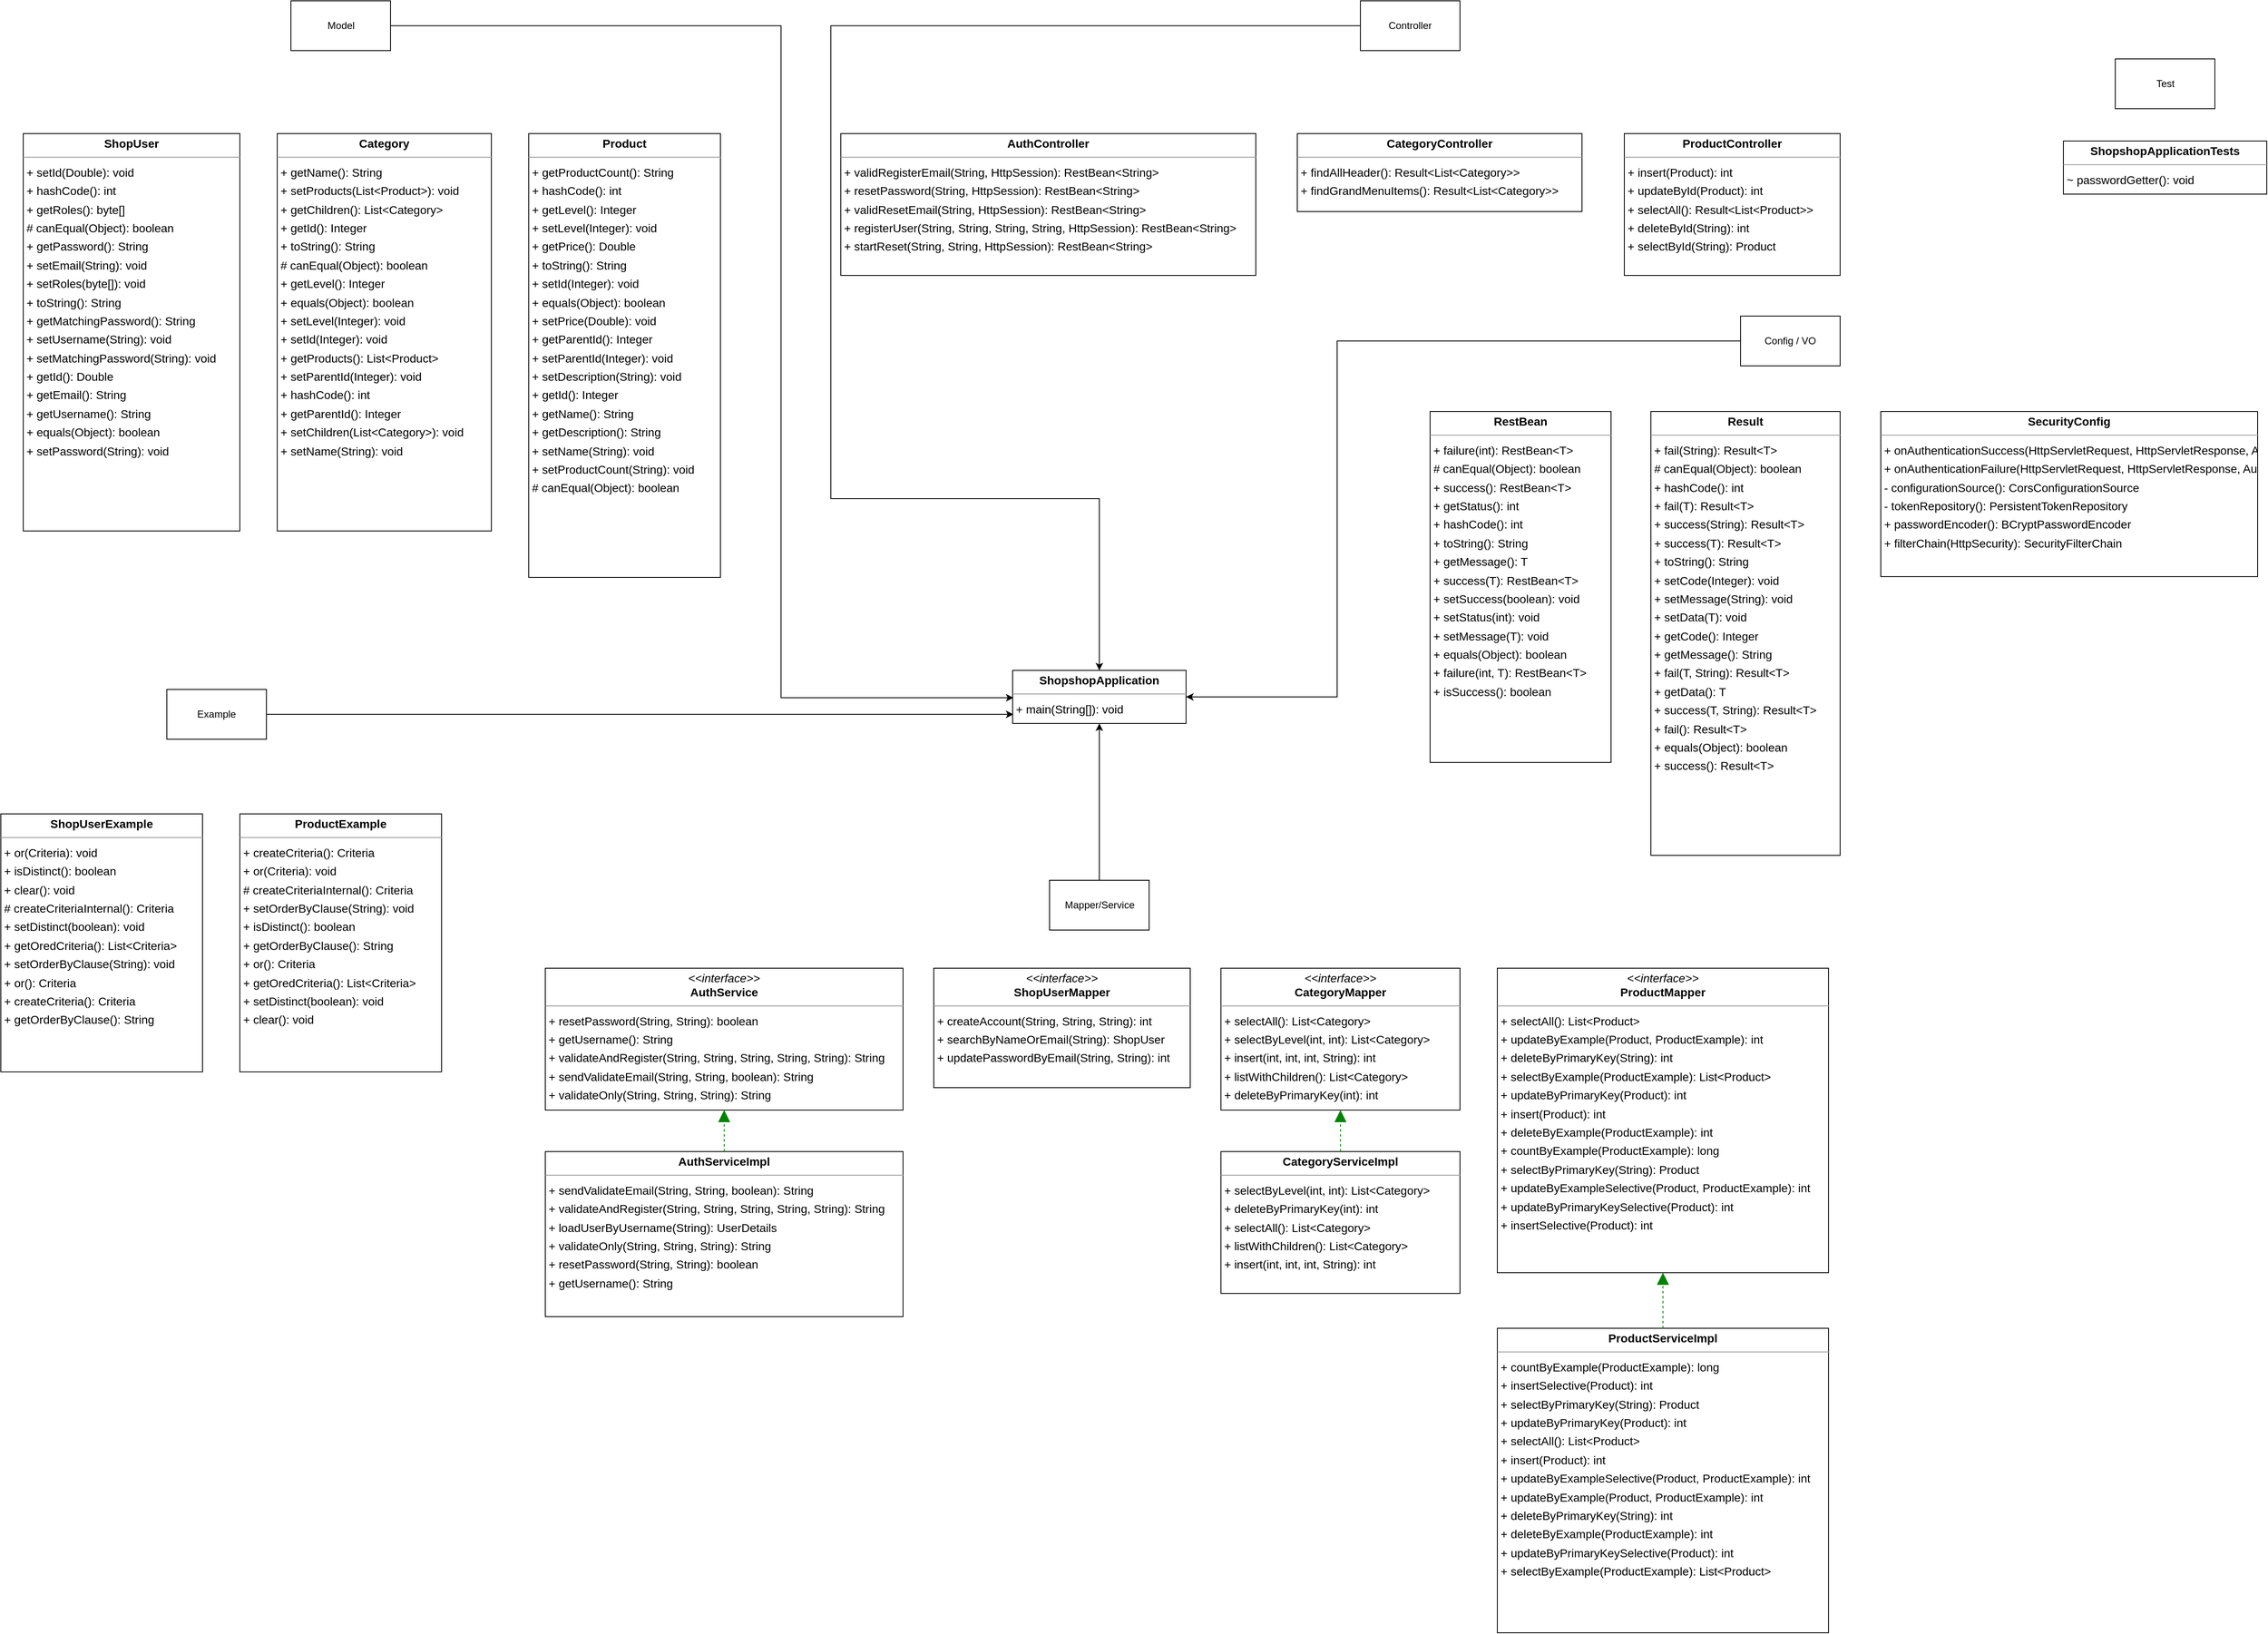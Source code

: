 <mxfile version="20.3.0" type="device"><diagram id="OKee8MnDva1WOE2VJX7g" name="Page-1"><mxGraphModel dx="5694" dy="3007" grid="1" gridSize="10" guides="1" tooltips="1" connect="1" arrows="1" fold="1" page="0" pageScale="1" pageWidth="850" pageHeight="1100" background="none" math="0" shadow="0"><root><mxCell id="0"/><mxCell id="1" parent="0"/><mxCell id="node12" value="&lt;p style=&quot;margin:0px;margin-top:4px;text-align:center;&quot;&gt;&lt;b&gt;AuthController&lt;/b&gt;&lt;/p&gt;&lt;hr size=&quot;1&quot;/&gt;&lt;p style=&quot;margin:0 0 0 4px;line-height:1.6;&quot;&gt;+ validRegisterEmail(String, HttpSession): RestBean&amp;lt;String&amp;gt;&lt;br/&gt;+ resetPassword(String, HttpSession): RestBean&amp;lt;String&amp;gt;&lt;br/&gt;+ validResetEmail(String, HttpSession): RestBean&amp;lt;String&amp;gt;&lt;br/&gt;+ registerUser(String, String, String, String, HttpSession): RestBean&amp;lt;String&amp;gt;&lt;br/&gt;+ startReset(String, String, HttpSession): RestBean&amp;lt;String&amp;gt;&lt;/p&gt;" style="verticalAlign=top;align=left;overflow=fill;fontSize=14;fontFamily=Helvetica;html=1;rounded=0;shadow=0;comic=0;labelBackgroundColor=none;strokeWidth=1;" parent="1" vertex="1"><mxGeometry x="-1078" y="-690" width="500" height="171" as="geometry"/></mxCell><mxCell id="node4" value="&lt;p style=&quot;margin:0px;margin-top:4px;text-align:center;&quot;&gt;&lt;i&gt;&amp;lt;&amp;lt;interface&amp;gt;&amp;gt;&lt;/i&gt;&lt;br/&gt;&lt;b&gt;AuthService&lt;/b&gt;&lt;/p&gt;&lt;hr size=&quot;1&quot;/&gt;&lt;p style=&quot;margin:0 0 0 4px;line-height:1.6;&quot;&gt;+ resetPassword(String, String): boolean&lt;br/&gt;+ getUsername(): String&lt;br/&gt;+ validateAndRegister(String, String, String, String, String): String&lt;br/&gt;+ sendValidateEmail(String, String, boolean): String&lt;br/&gt;+ validateOnly(String, String, String): String&lt;/p&gt;" style="verticalAlign=top;align=left;overflow=fill;fontSize=14;fontFamily=Helvetica;html=1;rounded=0;shadow=0;comic=0;labelBackgroundColor=none;strokeWidth=1;" parent="1" vertex="1"><mxGeometry x="-1434" y="316" width="431" height="171" as="geometry"/></mxCell><mxCell id="node0" value="&lt;p style=&quot;margin:0px;margin-top:4px;text-align:center;&quot;&gt;&lt;b&gt;AuthServiceImpl&lt;/b&gt;&lt;/p&gt;&lt;hr size=&quot;1&quot;/&gt;&lt;p style=&quot;margin:0 0 0 4px;line-height:1.6;&quot;&gt;+ sendValidateEmail(String, String, boolean): String&lt;br/&gt;+ validateAndRegister(String, String, String, String, String): String&lt;br/&gt;+ loadUserByUsername(String): UserDetails&lt;br/&gt;+ validateOnly(String, String, String): String&lt;br/&gt;+ resetPassword(String, String): boolean&lt;br/&gt;+ getUsername(): String&lt;/p&gt;" style="verticalAlign=top;align=left;overflow=fill;fontSize=14;fontFamily=Helvetica;html=1;rounded=0;shadow=0;comic=0;labelBackgroundColor=none;strokeWidth=1;" parent="1" vertex="1"><mxGeometry x="-1434" y="537" width="431" height="199" as="geometry"/></mxCell><mxCell id="node13" value="&lt;p style=&quot;margin:0px;margin-top:4px;text-align:center;&quot;&gt;&lt;b&gt;Category&lt;/b&gt;&lt;/p&gt;&lt;hr size=&quot;1&quot;/&gt;&lt;p style=&quot;margin:0 0 0 4px;line-height:1.6;&quot;&gt;+ getName(): String&lt;br/&gt;+ setProducts(List&amp;lt;Product&amp;gt;): void&lt;br/&gt;+ getChildren(): List&amp;lt;Category&amp;gt;&lt;br/&gt;+ getId(): Integer&lt;br/&gt;+ toString(): String&lt;br/&gt;# canEqual(Object): boolean&lt;br/&gt;+ getLevel(): Integer&lt;br/&gt;+ equals(Object): boolean&lt;br/&gt;+ setLevel(Integer): void&lt;br/&gt;+ setId(Integer): void&lt;br/&gt;+ getProducts(): List&amp;lt;Product&amp;gt;&lt;br/&gt;+ setParentId(Integer): void&lt;br/&gt;+ hashCode(): int&lt;br/&gt;+ getParentId(): Integer&lt;br/&gt;+ setChildren(List&amp;lt;Category&amp;gt;): void&lt;br/&gt;+ setName(String): void&lt;/p&gt;" style="verticalAlign=top;align=left;overflow=fill;fontSize=14;fontFamily=Helvetica;html=1;rounded=0;shadow=0;comic=0;labelBackgroundColor=none;strokeWidth=1;" parent="1" vertex="1"><mxGeometry x="-1757" y="-690" width="258" height="479" as="geometry"/></mxCell><mxCell id="node16" value="&lt;p style=&quot;margin:0px;margin-top:4px;text-align:center;&quot;&gt;&lt;b&gt;CategoryController&lt;/b&gt;&lt;/p&gt;&lt;hr size=&quot;1&quot;/&gt;&lt;p style=&quot;margin:0 0 0 4px;line-height:1.6;&quot;&gt;+ findAllHeader(): Result&amp;lt;List&amp;lt;Category&amp;gt;&amp;gt;&lt;br/&gt;+ findGrandMenuItems(): Result&amp;lt;List&amp;lt;Category&amp;gt;&amp;gt;&lt;/p&gt;" style="verticalAlign=top;align=left;overflow=fill;fontSize=14;fontFamily=Helvetica;html=1;rounded=0;shadow=0;comic=0;labelBackgroundColor=none;strokeWidth=1;" parent="1" vertex="1"><mxGeometry x="-528" y="-690" width="343" height="94" as="geometry"/></mxCell><mxCell id="node7" value="&lt;p style=&quot;margin:0px;margin-top:4px;text-align:center;&quot;&gt;&lt;i&gt;&amp;lt;&amp;lt;interface&amp;gt;&amp;gt;&lt;/i&gt;&lt;br/&gt;&lt;b&gt;CategoryMapper&lt;/b&gt;&lt;/p&gt;&lt;hr size=&quot;1&quot;/&gt;&lt;p style=&quot;margin:0 0 0 4px;line-height:1.6;&quot;&gt;+ selectAll(): List&amp;lt;Category&amp;gt;&lt;br/&gt;+ selectByLevel(int, int): List&amp;lt;Category&amp;gt;&lt;br/&gt;+ insert(int, int, int, String): int&lt;br/&gt;+ listWithChildren(): List&amp;lt;Category&amp;gt;&lt;br/&gt;+ deleteByPrimaryKey(int): int&lt;/p&gt;" style="verticalAlign=top;align=left;overflow=fill;fontSize=14;fontFamily=Helvetica;html=1;rounded=0;shadow=0;comic=0;labelBackgroundColor=none;strokeWidth=1;" parent="1" vertex="1"><mxGeometry x="-620" y="316" width="288" height="171" as="geometry"/></mxCell><mxCell id="node10" value="&lt;p style=&quot;margin:0px;margin-top:4px;text-align:center;&quot;&gt;&lt;b&gt;CategoryServiceImpl&lt;/b&gt;&lt;/p&gt;&lt;hr size=&quot;1&quot;/&gt;&lt;p style=&quot;margin:0 0 0 4px;line-height:1.6;&quot;&gt;+ selectByLevel(int, int): List&amp;lt;Category&amp;gt;&lt;br/&gt;+ deleteByPrimaryKey(int): int&lt;br/&gt;+ selectAll(): List&amp;lt;Category&amp;gt;&lt;br/&gt;+ listWithChildren(): List&amp;lt;Category&amp;gt;&lt;br/&gt;+ insert(int, int, int, String): int&lt;/p&gt;" style="verticalAlign=top;align=left;overflow=fill;fontSize=14;fontFamily=Helvetica;html=1;rounded=0;shadow=0;comic=0;labelBackgroundColor=none;strokeWidth=1;" parent="1" vertex="1"><mxGeometry x="-620" y="537" width="288" height="171" as="geometry"/></mxCell><mxCell id="node19" value="&lt;p style=&quot;margin:0px;margin-top:4px;text-align:center;&quot;&gt;&lt;b&gt;Product&lt;/b&gt;&lt;/p&gt;&lt;hr size=&quot;1&quot;/&gt;&lt;p style=&quot;margin:0 0 0 4px;line-height:1.6;&quot;&gt;+ getProductCount(): String&lt;br/&gt;+ hashCode(): int&lt;br/&gt;+ getLevel(): Integer&lt;br/&gt;+ setLevel(Integer): void&lt;br/&gt;+ getPrice(): Double&lt;br/&gt;+ toString(): String&lt;br/&gt;+ setId(Integer): void&lt;br/&gt;+ equals(Object): boolean&lt;br/&gt;+ setPrice(Double): void&lt;br/&gt;+ getParentId(): Integer&lt;br/&gt;+ setParentId(Integer): void&lt;br/&gt;+ setDescription(String): void&lt;br/&gt;+ getId(): Integer&lt;br/&gt;+ getName(): String&lt;br/&gt;+ getDescription(): String&lt;br/&gt;+ setName(String): void&lt;br/&gt;+ setProductCount(String): void&lt;br/&gt;# canEqual(Object): boolean&lt;/p&gt;" style="verticalAlign=top;align=left;overflow=fill;fontSize=14;fontFamily=Helvetica;html=1;rounded=0;shadow=0;comic=0;labelBackgroundColor=none;strokeWidth=1;" parent="1" vertex="1"><mxGeometry x="-1454" y="-690" width="231" height="535" as="geometry"/></mxCell><mxCell id="node15" value="&lt;p style=&quot;margin:0px;margin-top:4px;text-align:center;&quot;&gt;&lt;b&gt;ProductController&lt;/b&gt;&lt;/p&gt;&lt;hr size=&quot;1&quot;/&gt;&lt;p style=&quot;margin:0 0 0 4px;line-height:1.6;&quot;&gt;+ insert(Product): int&lt;br/&gt;+ updateById(Product): int&lt;br/&gt;+ selectAll(): Result&amp;lt;List&amp;lt;Product&amp;gt;&amp;gt;&lt;br/&gt;+ deleteById(String): int&lt;br/&gt;+ selectById(String): Product&lt;/p&gt;" style="verticalAlign=top;align=left;overflow=fill;fontSize=14;fontFamily=Helvetica;html=1;rounded=0;shadow=0;comic=0;labelBackgroundColor=none;strokeWidth=1;" parent="1" vertex="1"><mxGeometry x="-134" y="-690" width="260" height="171" as="geometry"/></mxCell><mxCell id="node6" value="&lt;p style=&quot;margin:0px;margin-top:4px;text-align:center;&quot;&gt;&lt;b&gt;ProductExample&lt;/b&gt;&lt;/p&gt;&lt;hr size=&quot;1&quot;/&gt;&lt;p style=&quot;margin:0 0 0 4px;line-height:1.6;&quot;&gt;+ createCriteria(): Criteria&lt;br/&gt;+ or(Criteria): void&lt;br/&gt;# createCriteriaInternal(): Criteria&lt;br/&gt;+ setOrderByClause(String): void&lt;br/&gt;+ isDistinct(): boolean&lt;br/&gt;+ getOrderByClause(): String&lt;br/&gt;+ or(): Criteria&lt;br/&gt;+ getOredCriteria(): List&amp;lt;Criteria&amp;gt;&lt;br/&gt;+ setDistinct(boolean): void&lt;br/&gt;+ clear(): void&lt;/p&gt;" style="verticalAlign=top;align=left;overflow=fill;fontSize=14;fontFamily=Helvetica;html=1;rounded=0;shadow=0;comic=0;labelBackgroundColor=none;strokeWidth=1;" parent="1" vertex="1"><mxGeometry x="-1802" y="130" width="243" height="311" as="geometry"/></mxCell><mxCell id="node1" value="&lt;p style=&quot;margin:0px;margin-top:4px;text-align:center;&quot;&gt;&lt;i&gt;&amp;lt;&amp;lt;interface&amp;gt;&amp;gt;&lt;/i&gt;&lt;br/&gt;&lt;b&gt;ProductMapper&lt;/b&gt;&lt;/p&gt;&lt;hr size=&quot;1&quot;/&gt;&lt;p style=&quot;margin:0 0 0 4px;line-height:1.6;&quot;&gt;+ selectAll(): List&amp;lt;Product&amp;gt;&lt;br/&gt;+ updateByExample(Product, ProductExample): int&lt;br/&gt;+ deleteByPrimaryKey(String): int&lt;br/&gt;+ selectByExample(ProductExample): List&amp;lt;Product&amp;gt;&lt;br/&gt;+ updateByPrimaryKey(Product): int&lt;br/&gt;+ insert(Product): int&lt;br/&gt;+ deleteByExample(ProductExample): int&lt;br/&gt;+ countByExample(ProductExample): long&lt;br/&gt;+ selectByPrimaryKey(String): Product&lt;br/&gt;+ updateByExampleSelective(Product, ProductExample): int&lt;br/&gt;+ updateByPrimaryKeySelective(Product): int&lt;br/&gt;+ insertSelective(Product): int&lt;/p&gt;" style="verticalAlign=top;align=left;overflow=fill;fontSize=14;fontFamily=Helvetica;html=1;rounded=0;shadow=0;comic=0;labelBackgroundColor=none;strokeWidth=1;" parent="1" vertex="1"><mxGeometry x="-287" y="316" width="399" height="367" as="geometry"/></mxCell><mxCell id="node17" value="&lt;p style=&quot;margin:0px;margin-top:4px;text-align:center;&quot;&gt;&lt;b&gt;ProductServiceImpl&lt;/b&gt;&lt;/p&gt;&lt;hr size=&quot;1&quot;/&gt;&lt;p style=&quot;margin:0 0 0 4px;line-height:1.6;&quot;&gt;+ countByExample(ProductExample): long&lt;br/&gt;+ insertSelective(Product): int&lt;br/&gt;+ selectByPrimaryKey(String): Product&lt;br/&gt;+ updateByPrimaryKey(Product): int&lt;br/&gt;+ selectAll(): List&amp;lt;Product&amp;gt;&lt;br/&gt;+ insert(Product): int&lt;br/&gt;+ updateByExampleSelective(Product, ProductExample): int&lt;br/&gt;+ updateByExample(Product, ProductExample): int&lt;br/&gt;+ deleteByPrimaryKey(String): int&lt;br/&gt;+ deleteByExample(ProductExample): int&lt;br/&gt;+ updateByPrimaryKeySelective(Product): int&lt;br/&gt;+ selectByExample(ProductExample): List&amp;lt;Product&amp;gt;&lt;/p&gt;" style="verticalAlign=top;align=left;overflow=fill;fontSize=14;fontFamily=Helvetica;html=1;rounded=0;shadow=0;comic=0;labelBackgroundColor=none;strokeWidth=1;" parent="1" vertex="1"><mxGeometry x="-287" y="750" width="399" height="367" as="geometry"/></mxCell><mxCell id="node18" value="&lt;p style=&quot;margin:0px;margin-top:4px;text-align:center;&quot;&gt;&lt;b&gt;RestBean&lt;T&gt;&lt;/b&gt;&lt;/p&gt;&lt;hr size=&quot;1&quot;/&gt;&lt;p style=&quot;margin:0 0 0 4px;line-height:1.6;&quot;&gt;+ failure(int): RestBean&amp;lt;T&amp;gt;&lt;br/&gt;# canEqual(Object): boolean&lt;br/&gt;+ success(): RestBean&amp;lt;T&amp;gt;&lt;br/&gt;+ getStatus(): int&lt;br/&gt;+ hashCode(): int&lt;br/&gt;+ toString(): String&lt;br/&gt;+ getMessage(): T&lt;br/&gt;+ success(T): RestBean&amp;lt;T&amp;gt;&lt;br/&gt;+ setSuccess(boolean): void&lt;br/&gt;+ setStatus(int): void&lt;br/&gt;+ setMessage(T): void&lt;br/&gt;+ equals(Object): boolean&lt;br/&gt;+ failure(int, T): RestBean&amp;lt;T&amp;gt;&lt;br/&gt;+ isSuccess(): boolean&lt;/p&gt;" style="verticalAlign=top;align=left;overflow=fill;fontSize=14;fontFamily=Helvetica;html=1;rounded=0;shadow=0;comic=0;labelBackgroundColor=none;strokeWidth=1;" parent="1" vertex="1"><mxGeometry x="-368" y="-355" width="218" height="423" as="geometry"/></mxCell><mxCell id="node2" value="&lt;p style=&quot;margin:0px;margin-top:4px;text-align:center;&quot;&gt;&lt;b&gt;Result&lt;T&gt;&lt;/b&gt;&lt;/p&gt;&lt;hr size=&quot;1&quot;/&gt;&lt;p style=&quot;margin:0 0 0 4px;line-height:1.6;&quot;&gt;+ fail(String): Result&amp;lt;T&amp;gt;&lt;br/&gt;# canEqual(Object): boolean&lt;br/&gt;+ hashCode(): int&lt;br/&gt;+ fail(T): Result&amp;lt;T&amp;gt;&lt;br/&gt;+ success(String): Result&amp;lt;T&amp;gt;&lt;br/&gt;+ success(T): Result&amp;lt;T&amp;gt;&lt;br/&gt;+ toString(): String&lt;br/&gt;+ setCode(Integer): void&lt;br/&gt;+ setMessage(String): void&lt;br/&gt;+ setData(T): void&lt;br/&gt;+ getCode(): Integer&lt;br/&gt;+ getMessage(): String&lt;br/&gt;+ fail(T, String): Result&amp;lt;T&amp;gt;&lt;br/&gt;+ getData(): T&lt;br/&gt;+ success(T, String): Result&amp;lt;T&amp;gt;&lt;br/&gt;+ fail(): Result&amp;lt;T&amp;gt;&lt;br/&gt;+ equals(Object): boolean&lt;br/&gt;+ success(): Result&amp;lt;T&amp;gt;&lt;/p&gt;" style="verticalAlign=top;align=left;overflow=fill;fontSize=14;fontFamily=Helvetica;html=1;rounded=0;shadow=0;comic=0;labelBackgroundColor=none;strokeWidth=1;" parent="1" vertex="1"><mxGeometry x="-102" y="-355" width="228" height="535" as="geometry"/></mxCell><mxCell id="node14" value="&lt;p style=&quot;margin:0px;margin-top:4px;text-align:center;&quot;&gt;&lt;b&gt;SecurityConfig&lt;/b&gt;&lt;/p&gt;&lt;hr size=&quot;1&quot;/&gt;&lt;p style=&quot;margin:0 0 0 4px;line-height:1.6;&quot;&gt;+ onAuthenticationSuccess(HttpServletRequest, HttpServletResponse, Authentication): void&lt;br/&gt;+ onAuthenticationFailure(HttpServletRequest, HttpServletResponse, AuthenticationException): void&lt;br/&gt;- configurationSource(): CorsConfigurationSource&lt;br/&gt;- tokenRepository(): PersistentTokenRepository&lt;br/&gt;+ passwordEncoder(): BCryptPasswordEncoder&lt;br/&gt;+ filterChain(HttpSecurity): SecurityFilterChain&lt;/p&gt;" style="verticalAlign=top;align=left;overflow=fill;fontSize=14;fontFamily=Helvetica;html=1;rounded=0;shadow=0;comic=0;labelBackgroundColor=none;strokeWidth=1;" parent="1" vertex="1"><mxGeometry x="175" y="-355" width="454" height="199" as="geometry"/></mxCell><mxCell id="node11" value="&lt;p style=&quot;margin:0px;margin-top:4px;text-align:center;&quot;&gt;&lt;b&gt;ShopUser&lt;/b&gt;&lt;/p&gt;&lt;hr size=&quot;1&quot;/&gt;&lt;p style=&quot;margin:0 0 0 4px;line-height:1.6;&quot;&gt;+ setId(Double): void&lt;br/&gt;+ hashCode(): int&lt;br/&gt;+ getRoles(): byte[]&lt;br/&gt;# canEqual(Object): boolean&lt;br/&gt;+ getPassword(): String&lt;br/&gt;+ setEmail(String): void&lt;br/&gt;+ setRoles(byte[]): void&lt;br/&gt;+ toString(): String&lt;br/&gt;+ getMatchingPassword(): String&lt;br/&gt;+ setUsername(String): void&lt;br/&gt;+ setMatchingPassword(String): void&lt;br/&gt;+ getId(): Double&lt;br/&gt;+ getEmail(): String&lt;br/&gt;+ getUsername(): String&lt;br/&gt;+ equals(Object): boolean&lt;br/&gt;+ setPassword(String): void&lt;/p&gt;" style="verticalAlign=top;align=left;overflow=fill;fontSize=14;fontFamily=Helvetica;html=1;rounded=0;shadow=0;comic=0;labelBackgroundColor=none;strokeWidth=1;" parent="1" vertex="1"><mxGeometry x="-2063" y="-690" width="261" height="479" as="geometry"/></mxCell><mxCell id="node3" value="&lt;p style=&quot;margin:0px;margin-top:4px;text-align:center;&quot;&gt;&lt;b&gt;ShopUserExample&lt;/b&gt;&lt;/p&gt;&lt;hr size=&quot;1&quot;/&gt;&lt;p style=&quot;margin:0 0 0 4px;line-height:1.6;&quot;&gt;+ or(Criteria): void&lt;br/&gt;+ isDistinct(): boolean&lt;br/&gt;+ clear(): void&lt;br/&gt;# createCriteriaInternal(): Criteria&lt;br/&gt;+ setDistinct(boolean): void&lt;br/&gt;+ getOredCriteria(): List&amp;lt;Criteria&amp;gt;&lt;br/&gt;+ setOrderByClause(String): void&lt;br/&gt;+ or(): Criteria&lt;br/&gt;+ createCriteria(): Criteria&lt;br/&gt;+ getOrderByClause(): String&lt;/p&gt;" style="verticalAlign=top;align=left;overflow=fill;fontSize=14;fontFamily=Helvetica;html=1;rounded=0;shadow=0;comic=0;labelBackgroundColor=none;strokeWidth=1;" parent="1" vertex="1"><mxGeometry x="-2090" y="130" width="243" height="311" as="geometry"/></mxCell><mxCell id="node5" value="&lt;p style=&quot;margin:0px;margin-top:4px;text-align:center;&quot;&gt;&lt;i&gt;&amp;lt;&amp;lt;interface&amp;gt;&amp;gt;&lt;/i&gt;&lt;br/&gt;&lt;b&gt;ShopUserMapper&lt;/b&gt;&lt;/p&gt;&lt;hr size=&quot;1&quot;/&gt;&lt;p style=&quot;margin:0 0 0 4px;line-height:1.6;&quot;&gt;+ createAccount(String, String, String): int&lt;br/&gt;+ searchByNameOrEmail(String): ShopUser&lt;br/&gt;+ updatePasswordByEmail(String, String): int&lt;/p&gt;" style="verticalAlign=top;align=left;overflow=fill;fontSize=14;fontFamily=Helvetica;html=1;rounded=0;shadow=0;comic=0;labelBackgroundColor=none;strokeWidth=1;" parent="1" vertex="1"><mxGeometry x="-966" y="316" width="309" height="144" as="geometry"/></mxCell><mxCell id="node9" value="&lt;p style=&quot;margin:0px;margin-top:4px;text-align:center;&quot;&gt;&lt;b&gt;ShopshopApplication&lt;/b&gt;&lt;/p&gt;&lt;hr size=&quot;1&quot;/&gt;&lt;p style=&quot;margin:0 0 0 4px;line-height:1.6;&quot;&gt;+ main(String[]): void&lt;/p&gt;" style="verticalAlign=top;align=left;overflow=fill;fontSize=14;fontFamily=Helvetica;html=1;rounded=0;shadow=0;comic=0;labelBackgroundColor=none;strokeWidth=1;" parent="1" vertex="1"><mxGeometry x="-871" y="-43" width="209" height="64" as="geometry"/></mxCell><mxCell id="node8" value="&lt;p style=&quot;margin:0px;margin-top:4px;text-align:center;&quot;&gt;&lt;b&gt;ShopshopApplicationTests&lt;/b&gt;&lt;/p&gt;&lt;hr size=&quot;1&quot;/&gt;&lt;p style=&quot;margin:0 0 0 4px;line-height:1.6;&quot;&gt;~ passwordGetter(): void&lt;/p&gt;" style="verticalAlign=top;align=left;overflow=fill;fontSize=14;fontFamily=Helvetica;html=1;rounded=0;shadow=0;comic=0;labelBackgroundColor=none;strokeWidth=1;" parent="1" vertex="1"><mxGeometry x="395" y="-681" width="245" height="64" as="geometry"/></mxCell><mxCell id="edge2" value="" style="html=1;rounded=1;edgeStyle=orthogonalEdgeStyle;dashed=1;startArrow=none;endArrow=block;endSize=12;strokeColor=#008200;exitX=0.500;exitY=0.000;exitDx=0;exitDy=0;entryX=0.500;entryY=1.000;entryDx=0;entryDy=0;" parent="1" source="node0" target="node4" edge="1"><mxGeometry width="50" height="50" relative="1" as="geometry"><Array as="points"/></mxGeometry></mxCell><mxCell id="edge0" value="" style="html=1;rounded=1;edgeStyle=orthogonalEdgeStyle;dashed=1;startArrow=none;endArrow=block;endSize=12;strokeColor=#008200;exitX=0.500;exitY=0.000;exitDx=0;exitDy=0;entryX=0.500;entryY=1.000;entryDx=0;entryDy=0;" parent="1" source="node10" target="node7" edge="1"><mxGeometry width="50" height="50" relative="1" as="geometry"><Array as="points"/></mxGeometry></mxCell><mxCell id="edge1" value="" style="html=1;rounded=1;edgeStyle=orthogonalEdgeStyle;dashed=1;startArrow=none;endArrow=block;endSize=12;strokeColor=#008200;exitX=0.500;exitY=0.000;exitDx=0;exitDy=0;entryX=0.500;entryY=1.000;entryDx=0;entryDy=0;" parent="1" source="node17" target="node1" edge="1"><mxGeometry width="50" height="50" relative="1" as="geometry"><Array as="points"/></mxGeometry></mxCell><mxCell id="Yb0aL6zC2ALfXIkC0dWI-2" style="edgeStyle=orthogonalEdgeStyle;rounded=0;orthogonalLoop=1;jettySize=auto;html=1;" edge="1" parent="1"><mxGeometry relative="1" as="geometry"><mxPoint x="-1620" y="-820" as="sourcePoint"/><mxPoint x="-870" y="-10" as="targetPoint"/><Array as="points"><mxPoint x="-1150" y="-820"/><mxPoint x="-1150" y="-10"/></Array></mxGeometry></mxCell><mxCell id="Yb0aL6zC2ALfXIkC0dWI-1" value="Model" style="rounded=0;whiteSpace=wrap;html=1;" vertex="1" parent="1"><mxGeometry x="-1740.5" y="-850" width="120" height="60" as="geometry"/></mxCell><mxCell id="Yb0aL6zC2ALfXIkC0dWI-11" style="edgeStyle=orthogonalEdgeStyle;rounded=0;orthogonalLoop=1;jettySize=auto;html=1;entryX=0.5;entryY=0;entryDx=0;entryDy=0;" edge="1" parent="1" source="Yb0aL6zC2ALfXIkC0dWI-3" target="node9"><mxGeometry relative="1" as="geometry"><Array as="points"><mxPoint x="-1090" y="-820"/><mxPoint x="-1090" y="-250"/><mxPoint x="-766" y="-250"/></Array></mxGeometry></mxCell><mxCell id="Yb0aL6zC2ALfXIkC0dWI-3" value="Controller" style="rounded=0;whiteSpace=wrap;html=1;" vertex="1" parent="1"><mxGeometry x="-452" y="-850" width="120" height="60" as="geometry"/></mxCell><mxCell id="Yb0aL6zC2ALfXIkC0dWI-6" style="edgeStyle=orthogonalEdgeStyle;rounded=0;orthogonalLoop=1;jettySize=auto;html=1;" edge="1" parent="1" source="Yb0aL6zC2ALfXIkC0dWI-5"><mxGeometry relative="1" as="geometry"><mxPoint x="-870" y="10" as="targetPoint"/></mxGeometry></mxCell><mxCell id="Yb0aL6zC2ALfXIkC0dWI-5" value="Example" style="whiteSpace=wrap;html=1;" vertex="1" parent="1"><mxGeometry x="-1890" y="-20" width="120" height="60" as="geometry"/></mxCell><mxCell id="Yb0aL6zC2ALfXIkC0dWI-8" style="edgeStyle=orthogonalEdgeStyle;rounded=0;orthogonalLoop=1;jettySize=auto;html=1;entryX=0.5;entryY=1;entryDx=0;entryDy=0;" edge="1" parent="1" source="Yb0aL6zC2ALfXIkC0dWI-7" target="node9"><mxGeometry relative="1" as="geometry"/></mxCell><mxCell id="Yb0aL6zC2ALfXIkC0dWI-7" value="Mapper/Service" style="whiteSpace=wrap;html=1;" vertex="1" parent="1"><mxGeometry x="-826.5" y="210" width="120" height="60" as="geometry"/></mxCell><mxCell id="Yb0aL6zC2ALfXIkC0dWI-10" style="edgeStyle=orthogonalEdgeStyle;rounded=0;orthogonalLoop=1;jettySize=auto;html=1;entryX=1;entryY=0.5;entryDx=0;entryDy=0;" edge="1" parent="1" source="Yb0aL6zC2ALfXIkC0dWI-9" target="node9"><mxGeometry relative="1" as="geometry"><Array as="points"><mxPoint x="-480" y="-440"/><mxPoint x="-480" y="-11"/></Array></mxGeometry></mxCell><mxCell id="Yb0aL6zC2ALfXIkC0dWI-9" value="Config / VO" style="whiteSpace=wrap;html=1;" vertex="1" parent="1"><mxGeometry x="6" y="-470" width="120" height="60" as="geometry"/></mxCell><mxCell id="Yb0aL6zC2ALfXIkC0dWI-12" value="Test" style="whiteSpace=wrap;html=1;" vertex="1" parent="1"><mxGeometry x="457.5" y="-780" width="120" height="60" as="geometry"/></mxCell></root></mxGraphModel></diagram></mxfile>